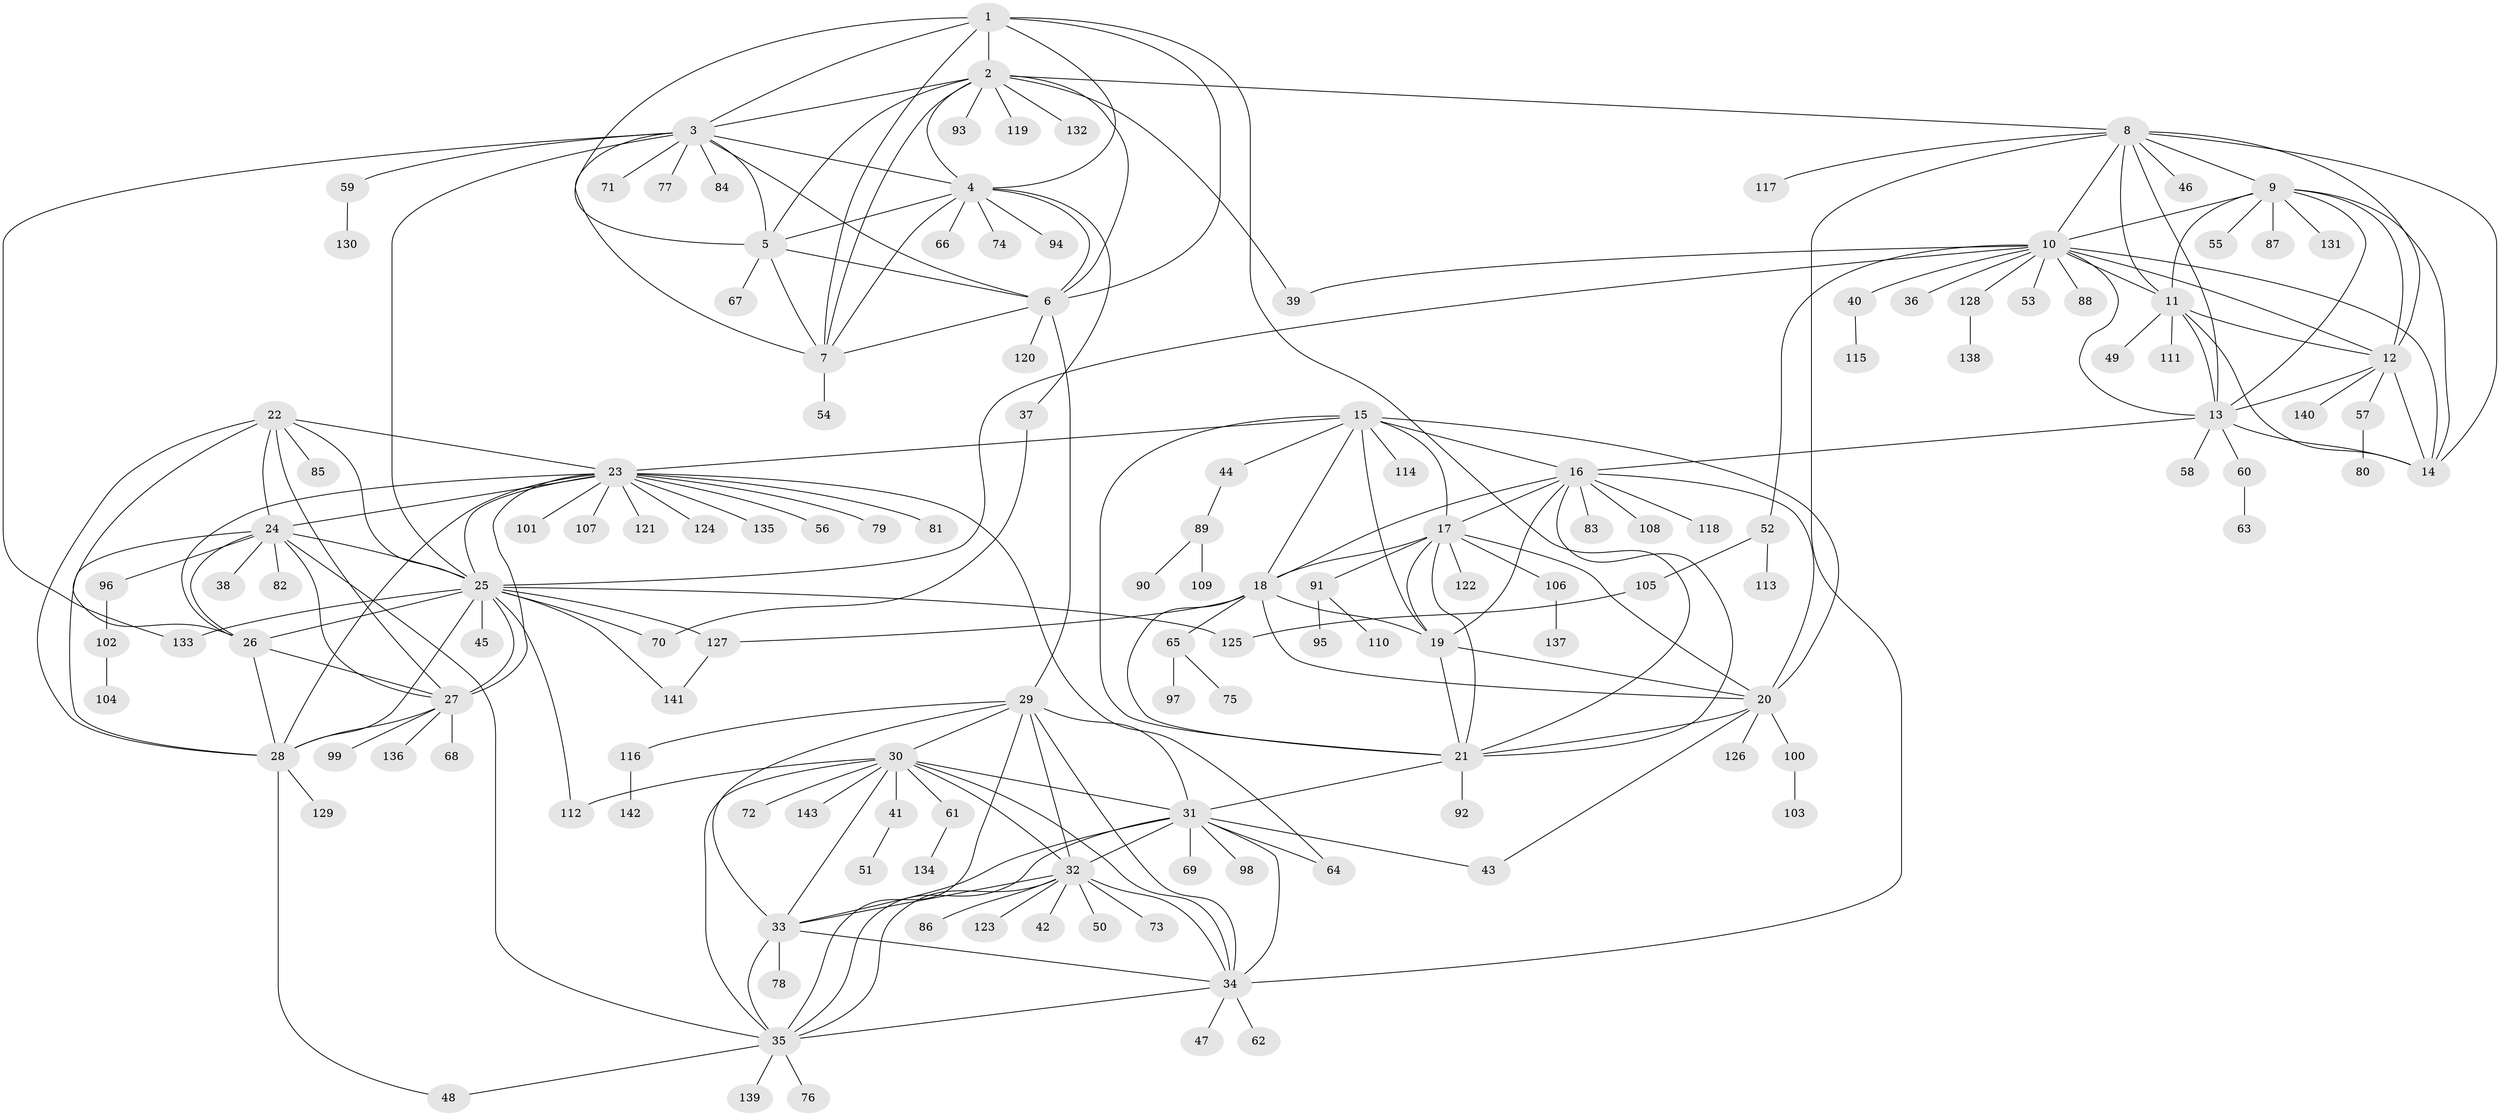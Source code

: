 // coarse degree distribution, {6: 0.043859649122807015, 11: 0.02631578947368421, 9: 0.017543859649122806, 7: 0.05263157894736842, 5: 0.017543859649122806, 8: 0.017543859649122806, 12: 0.017543859649122806, 10: 0.017543859649122806, 4: 0.008771929824561403, 15: 0.008771929824561403, 14: 0.008771929824561403, 1: 0.6140350877192983, 2: 0.13157894736842105, 3: 0.017543859649122806}
// Generated by graph-tools (version 1.1) at 2025/52/02/27/25 19:52:19]
// undirected, 143 vertices, 233 edges
graph export_dot {
graph [start="1"]
  node [color=gray90,style=filled];
  1;
  2;
  3;
  4;
  5;
  6;
  7;
  8;
  9;
  10;
  11;
  12;
  13;
  14;
  15;
  16;
  17;
  18;
  19;
  20;
  21;
  22;
  23;
  24;
  25;
  26;
  27;
  28;
  29;
  30;
  31;
  32;
  33;
  34;
  35;
  36;
  37;
  38;
  39;
  40;
  41;
  42;
  43;
  44;
  45;
  46;
  47;
  48;
  49;
  50;
  51;
  52;
  53;
  54;
  55;
  56;
  57;
  58;
  59;
  60;
  61;
  62;
  63;
  64;
  65;
  66;
  67;
  68;
  69;
  70;
  71;
  72;
  73;
  74;
  75;
  76;
  77;
  78;
  79;
  80;
  81;
  82;
  83;
  84;
  85;
  86;
  87;
  88;
  89;
  90;
  91;
  92;
  93;
  94;
  95;
  96;
  97;
  98;
  99;
  100;
  101;
  102;
  103;
  104;
  105;
  106;
  107;
  108;
  109;
  110;
  111;
  112;
  113;
  114;
  115;
  116;
  117;
  118;
  119;
  120;
  121;
  122;
  123;
  124;
  125;
  126;
  127;
  128;
  129;
  130;
  131;
  132;
  133;
  134;
  135;
  136;
  137;
  138;
  139;
  140;
  141;
  142;
  143;
  1 -- 2;
  1 -- 3;
  1 -- 4;
  1 -- 5;
  1 -- 6;
  1 -- 7;
  1 -- 21;
  2 -- 3;
  2 -- 4;
  2 -- 5;
  2 -- 6;
  2 -- 7;
  2 -- 8;
  2 -- 39;
  2 -- 93;
  2 -- 119;
  2 -- 132;
  3 -- 4;
  3 -- 5;
  3 -- 6;
  3 -- 7;
  3 -- 25;
  3 -- 59;
  3 -- 71;
  3 -- 77;
  3 -- 84;
  3 -- 133;
  4 -- 5;
  4 -- 6;
  4 -- 7;
  4 -- 37;
  4 -- 66;
  4 -- 74;
  4 -- 94;
  5 -- 6;
  5 -- 7;
  5 -- 67;
  6 -- 7;
  6 -- 29;
  6 -- 120;
  7 -- 54;
  8 -- 9;
  8 -- 10;
  8 -- 11;
  8 -- 12;
  8 -- 13;
  8 -- 14;
  8 -- 34;
  8 -- 46;
  8 -- 117;
  9 -- 10;
  9 -- 11;
  9 -- 12;
  9 -- 13;
  9 -- 14;
  9 -- 55;
  9 -- 87;
  9 -- 131;
  10 -- 11;
  10 -- 12;
  10 -- 13;
  10 -- 14;
  10 -- 25;
  10 -- 36;
  10 -- 39;
  10 -- 40;
  10 -- 52;
  10 -- 53;
  10 -- 88;
  10 -- 128;
  11 -- 12;
  11 -- 13;
  11 -- 14;
  11 -- 49;
  11 -- 111;
  12 -- 13;
  12 -- 14;
  12 -- 57;
  12 -- 140;
  13 -- 14;
  13 -- 16;
  13 -- 58;
  13 -- 60;
  15 -- 16;
  15 -- 17;
  15 -- 18;
  15 -- 19;
  15 -- 20;
  15 -- 21;
  15 -- 23;
  15 -- 44;
  15 -- 114;
  16 -- 17;
  16 -- 18;
  16 -- 19;
  16 -- 20;
  16 -- 21;
  16 -- 83;
  16 -- 108;
  16 -- 118;
  17 -- 18;
  17 -- 19;
  17 -- 20;
  17 -- 21;
  17 -- 91;
  17 -- 106;
  17 -- 122;
  18 -- 19;
  18 -- 20;
  18 -- 21;
  18 -- 65;
  18 -- 127;
  19 -- 20;
  19 -- 21;
  20 -- 21;
  20 -- 43;
  20 -- 100;
  20 -- 126;
  21 -- 31;
  21 -- 92;
  22 -- 23;
  22 -- 24;
  22 -- 25;
  22 -- 26;
  22 -- 27;
  22 -- 28;
  22 -- 85;
  23 -- 24;
  23 -- 25;
  23 -- 26;
  23 -- 27;
  23 -- 28;
  23 -- 56;
  23 -- 64;
  23 -- 79;
  23 -- 81;
  23 -- 101;
  23 -- 107;
  23 -- 121;
  23 -- 124;
  23 -- 135;
  24 -- 25;
  24 -- 26;
  24 -- 27;
  24 -- 28;
  24 -- 35;
  24 -- 38;
  24 -- 82;
  24 -- 96;
  25 -- 26;
  25 -- 27;
  25 -- 28;
  25 -- 45;
  25 -- 70;
  25 -- 112;
  25 -- 125;
  25 -- 127;
  25 -- 133;
  25 -- 141;
  26 -- 27;
  26 -- 28;
  27 -- 28;
  27 -- 68;
  27 -- 99;
  27 -- 136;
  28 -- 48;
  28 -- 129;
  29 -- 30;
  29 -- 31;
  29 -- 32;
  29 -- 33;
  29 -- 34;
  29 -- 35;
  29 -- 116;
  30 -- 31;
  30 -- 32;
  30 -- 33;
  30 -- 34;
  30 -- 35;
  30 -- 41;
  30 -- 61;
  30 -- 72;
  30 -- 112;
  30 -- 143;
  31 -- 32;
  31 -- 33;
  31 -- 34;
  31 -- 35;
  31 -- 43;
  31 -- 64;
  31 -- 69;
  31 -- 98;
  32 -- 33;
  32 -- 34;
  32 -- 35;
  32 -- 42;
  32 -- 50;
  32 -- 73;
  32 -- 86;
  32 -- 123;
  33 -- 34;
  33 -- 35;
  33 -- 78;
  34 -- 35;
  34 -- 47;
  34 -- 62;
  35 -- 48;
  35 -- 76;
  35 -- 139;
  37 -- 70;
  40 -- 115;
  41 -- 51;
  44 -- 89;
  52 -- 105;
  52 -- 113;
  57 -- 80;
  59 -- 130;
  60 -- 63;
  61 -- 134;
  65 -- 75;
  65 -- 97;
  89 -- 90;
  89 -- 109;
  91 -- 95;
  91 -- 110;
  96 -- 102;
  100 -- 103;
  102 -- 104;
  105 -- 125;
  106 -- 137;
  116 -- 142;
  127 -- 141;
  128 -- 138;
}
